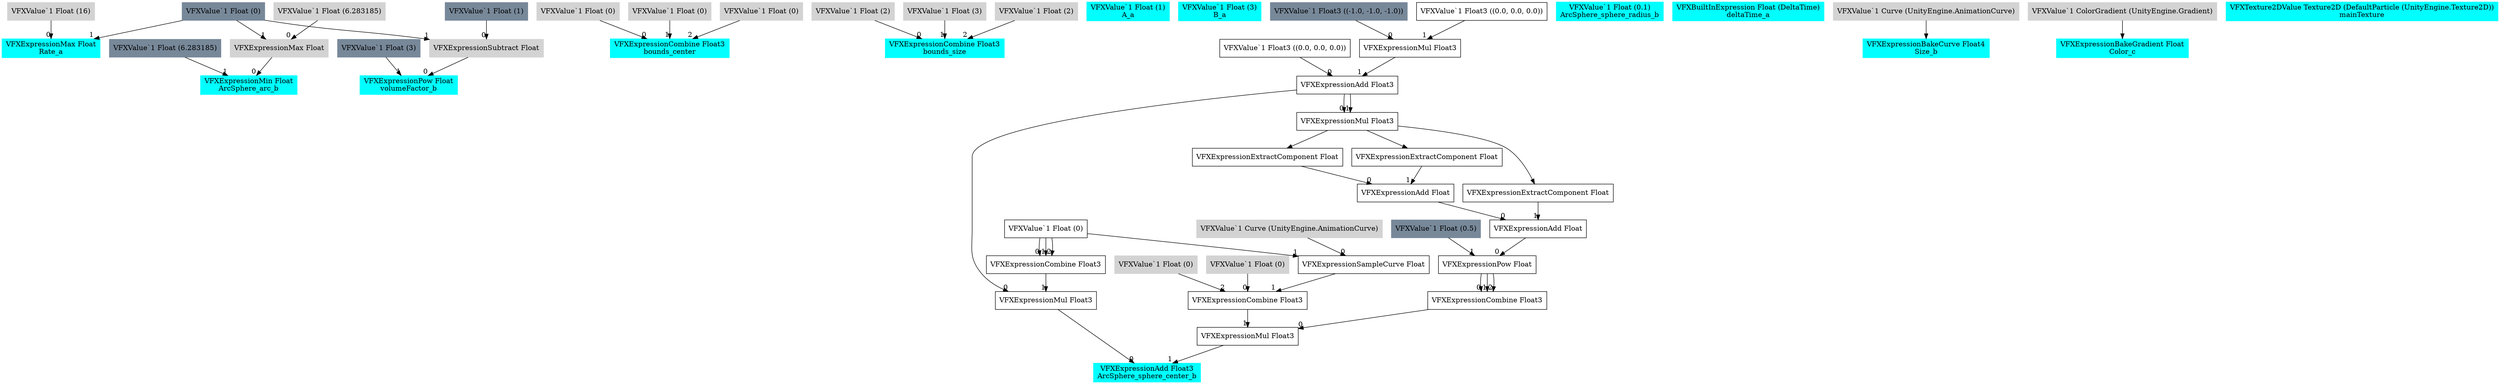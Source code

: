 digraph G {
node0 [shape="box" color="cyan" style="filled" label="VFXExpressionMax Float
Rate_a"]
node1 [shape="box" color="lightgray" style="filled" label="VFXValue`1 Float (16)"]
node2 [shape="box" color="lightslategray" style="filled" label="VFXValue`1 Float (0)"]
node3 [shape="box" color="cyan" style="filled" label="VFXExpressionCombine Float3
bounds_center"]
node4 [shape="box" color="lightgray" style="filled" label="VFXValue`1 Float (0)"]
node5 [shape="box" color="lightgray" style="filled" label="VFXValue`1 Float (0)"]
node6 [shape="box" color="lightgray" style="filled" label="VFXValue`1 Float (0)"]
node7 [shape="box" color="cyan" style="filled" label="VFXExpressionCombine Float3
bounds_size"]
node8 [shape="box" color="lightgray" style="filled" label="VFXValue`1 Float (2)"]
node9 [shape="box" color="lightgray" style="filled" label="VFXValue`1 Float (3)"]
node10 [shape="box" color="lightgray" style="filled" label="VFXValue`1 Float (2)"]
node11 [shape="box" color="cyan" style="filled" label="VFXValue`1 Float (1)
A_a"]
node12 [shape="box" color="cyan" style="filled" label="VFXValue`1 Float (3)
B_a"]
node13 [shape="box" color="cyan" style="filled" label="VFXExpressionAdd Float3
ArcSphere_sphere_center_b"]
node14 [shape="box" label="VFXExpressionMul Float3"]
node15 [shape="box" label="VFXExpressionAdd Float3"]
node16 [shape="box" label="VFXValue`1 Float3 ((0.0, 0.0, 0.0))"]
node17 [shape="box" label="VFXExpressionMul Float3"]
node18 [shape="box" color="lightslategray" style="filled" label="VFXValue`1 Float3 ((-1.0, -1.0, -1.0))"]
node19 [shape="box" label="VFXValue`1 Float3 ((0.0, 0.0, 0.0))"]
node20 [shape="box" label="VFXExpressionCombine Float3"]
node21 [shape="box" label="VFXValue`1 Float (0)"]
node22 [shape="box" label="VFXExpressionMul Float3"]
node23 [shape="box" label="VFXExpressionCombine Float3"]
node24 [shape="box" label="VFXExpressionPow Float"]
node25 [shape="box" label="VFXExpressionAdd Float"]
node26 [shape="box" label="VFXExpressionAdd Float"]
node27 [shape="box" label="VFXExpressionExtractComponent Float"]
node28 [shape="box" label="VFXExpressionMul Float3"]
node29 [shape="box" label="VFXExpressionExtractComponent Float"]
node30 [shape="box" label="VFXExpressionExtractComponent Float"]
node31 [shape="box" color="lightslategray" style="filled" label="VFXValue`1 Float (0.5)"]
node32 [shape="box" label="VFXExpressionCombine Float3"]
node33 [shape="box" color="lightgray" style="filled" label="VFXValue`1 Float (0)"]
node34 [shape="box" label="VFXExpressionSampleCurve Float"]
node35 [shape="box" color="lightgray" style="filled" label="VFXValue`1 Curve (UnityEngine.AnimationCurve)"]
node36 [shape="box" color="lightgray" style="filled" label="VFXValue`1 Float (0)"]
node37 [shape="box" color="cyan" style="filled" label="VFXValue`1 Float (0.1)
ArcSphere_sphere_radius_b"]
node38 [shape="box" color="cyan" style="filled" label="VFXExpressionMin Float
ArcSphere_arc_b"]
node39 [shape="box" color="lightgray" style="filled" label="VFXExpressionMax Float"]
node40 [shape="box" color="lightgray" style="filled" label="VFXValue`1 Float (6.283185)"]
node41 [shape="box" color="lightslategray" style="filled" label="VFXValue`1 Float (6.283185)"]
node42 [shape="box" color="cyan" style="filled" label="VFXExpressionPow Float
volumeFactor_b"]
node43 [shape="box" color="lightgray" style="filled" label="VFXExpressionSubtract Float"]
node44 [shape="box" color="lightslategray" style="filled" label="VFXValue`1 Float (1)"]
node45 [shape="box" color="lightslategray" style="filled" label="VFXValue`1 Float (3)"]
node46 [shape="box" color="cyan" style="filled" label="VFXBuiltInExpression Float (DeltaTime)
deltaTime_a"]
node47 [shape="box" color="cyan" style="filled" label="VFXExpressionBakeCurve Float4
Size_b"]
node48 [shape="box" color="lightgray" style="filled" label="VFXValue`1 Curve (UnityEngine.AnimationCurve)"]
node49 [shape="box" color="cyan" style="filled" label="VFXExpressionBakeGradient Float
Color_c"]
node50 [shape="box" color="lightgray" style="filled" label="VFXValue`1 ColorGradient (UnityEngine.Gradient)"]
node51 [shape="box" color="cyan" style="filled" label="VFXTexture2DValue Texture2D (DefaultParticle (UnityEngine.Texture2D))
mainTexture"]
node1 -> node0 [headlabel="0"]
node2 -> node0 [headlabel="1"]
node4 -> node3 [headlabel="0"]
node5 -> node3 [headlabel="1"]
node6 -> node3 [headlabel="2"]
node8 -> node7 [headlabel="0"]
node9 -> node7 [headlabel="1"]
node10 -> node7 [headlabel="2"]
node14 -> node13 [headlabel="0"]
node22 -> node13 [headlabel="1"]
node15 -> node14 [headlabel="0"]
node20 -> node14 [headlabel="1"]
node16 -> node15 [headlabel="0"]
node17 -> node15 [headlabel="1"]
node18 -> node17 [headlabel="0"]
node19 -> node17 [headlabel="1"]
node21 -> node20 [headlabel="0"]
node21 -> node20 [headlabel="1"]
node21 -> node20 [headlabel="2"]
node23 -> node22 [headlabel="0"]
node32 -> node22 [headlabel="1"]
node24 -> node23 [headlabel="0"]
node24 -> node23 [headlabel="1"]
node24 -> node23 [headlabel="2"]
node25 -> node24 [headlabel="0"]
node31 -> node24 [headlabel="1"]
node26 -> node25 [headlabel="0"]
node30 -> node25 [headlabel="1"]
node27 -> node26 [headlabel="0"]
node29 -> node26 [headlabel="1"]
node28 -> node27 
node15 -> node28 [headlabel="0"]
node15 -> node28 [headlabel="1"]
node28 -> node29 
node28 -> node30 
node33 -> node32 [headlabel="0"]
node34 -> node32 [headlabel="1"]
node36 -> node32 [headlabel="2"]
node35 -> node34 [headlabel="0"]
node21 -> node34 [headlabel="1"]
node39 -> node38 [headlabel="0"]
node41 -> node38 [headlabel="1"]
node40 -> node39 [headlabel="0"]
node2 -> node39 [headlabel="1"]
node43 -> node42 [headlabel="0"]
node45 -> node42 [headlabel="1"]
node44 -> node43 [headlabel="0"]
node2 -> node43 [headlabel="1"]
node48 -> node47 
node50 -> node49 
}
